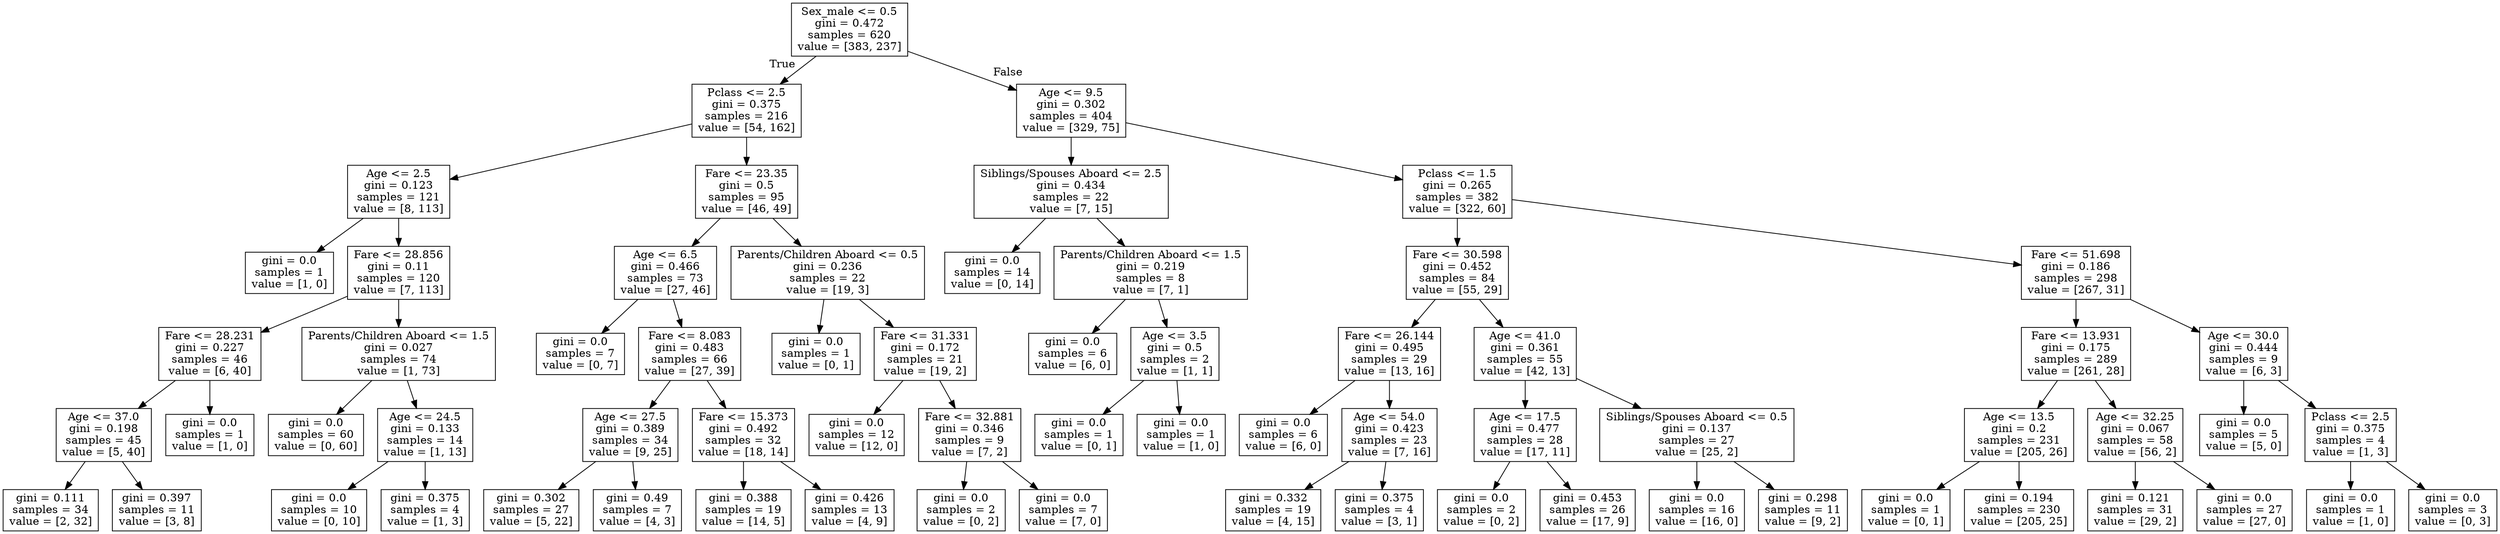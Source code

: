 digraph Tree {
node [shape=box] ;
0 [label="Sex_male <= 0.5\ngini = 0.472\nsamples = 620\nvalue = [383, 237]"] ;
1 [label="Pclass <= 2.5\ngini = 0.375\nsamples = 216\nvalue = [54, 162]"] ;
0 -> 1 [labeldistance=2.5, labelangle=45, headlabel="True"] ;
2 [label="Age <= 2.5\ngini = 0.123\nsamples = 121\nvalue = [8, 113]"] ;
1 -> 2 ;
3 [label="gini = 0.0\nsamples = 1\nvalue = [1, 0]"] ;
2 -> 3 ;
4 [label="Fare <= 28.856\ngini = 0.11\nsamples = 120\nvalue = [7, 113]"] ;
2 -> 4 ;
5 [label="Fare <= 28.231\ngini = 0.227\nsamples = 46\nvalue = [6, 40]"] ;
4 -> 5 ;
6 [label="Age <= 37.0\ngini = 0.198\nsamples = 45\nvalue = [5, 40]"] ;
5 -> 6 ;
7 [label="gini = 0.111\nsamples = 34\nvalue = [2, 32]"] ;
6 -> 7 ;
8 [label="gini = 0.397\nsamples = 11\nvalue = [3, 8]"] ;
6 -> 8 ;
9 [label="gini = 0.0\nsamples = 1\nvalue = [1, 0]"] ;
5 -> 9 ;
10 [label="Parents/Children Aboard <= 1.5\ngini = 0.027\nsamples = 74\nvalue = [1, 73]"] ;
4 -> 10 ;
11 [label="gini = 0.0\nsamples = 60\nvalue = [0, 60]"] ;
10 -> 11 ;
12 [label="Age <= 24.5\ngini = 0.133\nsamples = 14\nvalue = [1, 13]"] ;
10 -> 12 ;
13 [label="gini = 0.0\nsamples = 10\nvalue = [0, 10]"] ;
12 -> 13 ;
14 [label="gini = 0.375\nsamples = 4\nvalue = [1, 3]"] ;
12 -> 14 ;
15 [label="Fare <= 23.35\ngini = 0.5\nsamples = 95\nvalue = [46, 49]"] ;
1 -> 15 ;
16 [label="Age <= 6.5\ngini = 0.466\nsamples = 73\nvalue = [27, 46]"] ;
15 -> 16 ;
17 [label="gini = 0.0\nsamples = 7\nvalue = [0, 7]"] ;
16 -> 17 ;
18 [label="Fare <= 8.083\ngini = 0.483\nsamples = 66\nvalue = [27, 39]"] ;
16 -> 18 ;
19 [label="Age <= 27.5\ngini = 0.389\nsamples = 34\nvalue = [9, 25]"] ;
18 -> 19 ;
20 [label="gini = 0.302\nsamples = 27\nvalue = [5, 22]"] ;
19 -> 20 ;
21 [label="gini = 0.49\nsamples = 7\nvalue = [4, 3]"] ;
19 -> 21 ;
22 [label="Fare <= 15.373\ngini = 0.492\nsamples = 32\nvalue = [18, 14]"] ;
18 -> 22 ;
23 [label="gini = 0.388\nsamples = 19\nvalue = [14, 5]"] ;
22 -> 23 ;
24 [label="gini = 0.426\nsamples = 13\nvalue = [4, 9]"] ;
22 -> 24 ;
25 [label="Parents/Children Aboard <= 0.5\ngini = 0.236\nsamples = 22\nvalue = [19, 3]"] ;
15 -> 25 ;
26 [label="gini = 0.0\nsamples = 1\nvalue = [0, 1]"] ;
25 -> 26 ;
27 [label="Fare <= 31.331\ngini = 0.172\nsamples = 21\nvalue = [19, 2]"] ;
25 -> 27 ;
28 [label="gini = 0.0\nsamples = 12\nvalue = [12, 0]"] ;
27 -> 28 ;
29 [label="Fare <= 32.881\ngini = 0.346\nsamples = 9\nvalue = [7, 2]"] ;
27 -> 29 ;
30 [label="gini = 0.0\nsamples = 2\nvalue = [0, 2]"] ;
29 -> 30 ;
31 [label="gini = 0.0\nsamples = 7\nvalue = [7, 0]"] ;
29 -> 31 ;
32 [label="Age <= 9.5\ngini = 0.302\nsamples = 404\nvalue = [329, 75]"] ;
0 -> 32 [labeldistance=2.5, labelangle=-45, headlabel="False"] ;
33 [label="Siblings/Spouses Aboard <= 2.5\ngini = 0.434\nsamples = 22\nvalue = [7, 15]"] ;
32 -> 33 ;
34 [label="gini = 0.0\nsamples = 14\nvalue = [0, 14]"] ;
33 -> 34 ;
35 [label="Parents/Children Aboard <= 1.5\ngini = 0.219\nsamples = 8\nvalue = [7, 1]"] ;
33 -> 35 ;
36 [label="gini = 0.0\nsamples = 6\nvalue = [6, 0]"] ;
35 -> 36 ;
37 [label="Age <= 3.5\ngini = 0.5\nsamples = 2\nvalue = [1, 1]"] ;
35 -> 37 ;
38 [label="gini = 0.0\nsamples = 1\nvalue = [0, 1]"] ;
37 -> 38 ;
39 [label="gini = 0.0\nsamples = 1\nvalue = [1, 0]"] ;
37 -> 39 ;
40 [label="Pclass <= 1.5\ngini = 0.265\nsamples = 382\nvalue = [322, 60]"] ;
32 -> 40 ;
41 [label="Fare <= 30.598\ngini = 0.452\nsamples = 84\nvalue = [55, 29]"] ;
40 -> 41 ;
42 [label="Fare <= 26.144\ngini = 0.495\nsamples = 29\nvalue = [13, 16]"] ;
41 -> 42 ;
43 [label="gini = 0.0\nsamples = 6\nvalue = [6, 0]"] ;
42 -> 43 ;
44 [label="Age <= 54.0\ngini = 0.423\nsamples = 23\nvalue = [7, 16]"] ;
42 -> 44 ;
45 [label="gini = 0.332\nsamples = 19\nvalue = [4, 15]"] ;
44 -> 45 ;
46 [label="gini = 0.375\nsamples = 4\nvalue = [3, 1]"] ;
44 -> 46 ;
47 [label="Age <= 41.0\ngini = 0.361\nsamples = 55\nvalue = [42, 13]"] ;
41 -> 47 ;
48 [label="Age <= 17.5\ngini = 0.477\nsamples = 28\nvalue = [17, 11]"] ;
47 -> 48 ;
49 [label="gini = 0.0\nsamples = 2\nvalue = [0, 2]"] ;
48 -> 49 ;
50 [label="gini = 0.453\nsamples = 26\nvalue = [17, 9]"] ;
48 -> 50 ;
51 [label="Siblings/Spouses Aboard <= 0.5\ngini = 0.137\nsamples = 27\nvalue = [25, 2]"] ;
47 -> 51 ;
52 [label="gini = 0.0\nsamples = 16\nvalue = [16, 0]"] ;
51 -> 52 ;
53 [label="gini = 0.298\nsamples = 11\nvalue = [9, 2]"] ;
51 -> 53 ;
54 [label="Fare <= 51.698\ngini = 0.186\nsamples = 298\nvalue = [267, 31]"] ;
40 -> 54 ;
55 [label="Fare <= 13.931\ngini = 0.175\nsamples = 289\nvalue = [261, 28]"] ;
54 -> 55 ;
56 [label="Age <= 13.5\ngini = 0.2\nsamples = 231\nvalue = [205, 26]"] ;
55 -> 56 ;
57 [label="gini = 0.0\nsamples = 1\nvalue = [0, 1]"] ;
56 -> 57 ;
58 [label="gini = 0.194\nsamples = 230\nvalue = [205, 25]"] ;
56 -> 58 ;
59 [label="Age <= 32.25\ngini = 0.067\nsamples = 58\nvalue = [56, 2]"] ;
55 -> 59 ;
60 [label="gini = 0.121\nsamples = 31\nvalue = [29, 2]"] ;
59 -> 60 ;
61 [label="gini = 0.0\nsamples = 27\nvalue = [27, 0]"] ;
59 -> 61 ;
62 [label="Age <= 30.0\ngini = 0.444\nsamples = 9\nvalue = [6, 3]"] ;
54 -> 62 ;
63 [label="gini = 0.0\nsamples = 5\nvalue = [5, 0]"] ;
62 -> 63 ;
64 [label="Pclass <= 2.5\ngini = 0.375\nsamples = 4\nvalue = [1, 3]"] ;
62 -> 64 ;
65 [label="gini = 0.0\nsamples = 1\nvalue = [1, 0]"] ;
64 -> 65 ;
66 [label="gini = 0.0\nsamples = 3\nvalue = [0, 3]"] ;
64 -> 66 ;
}